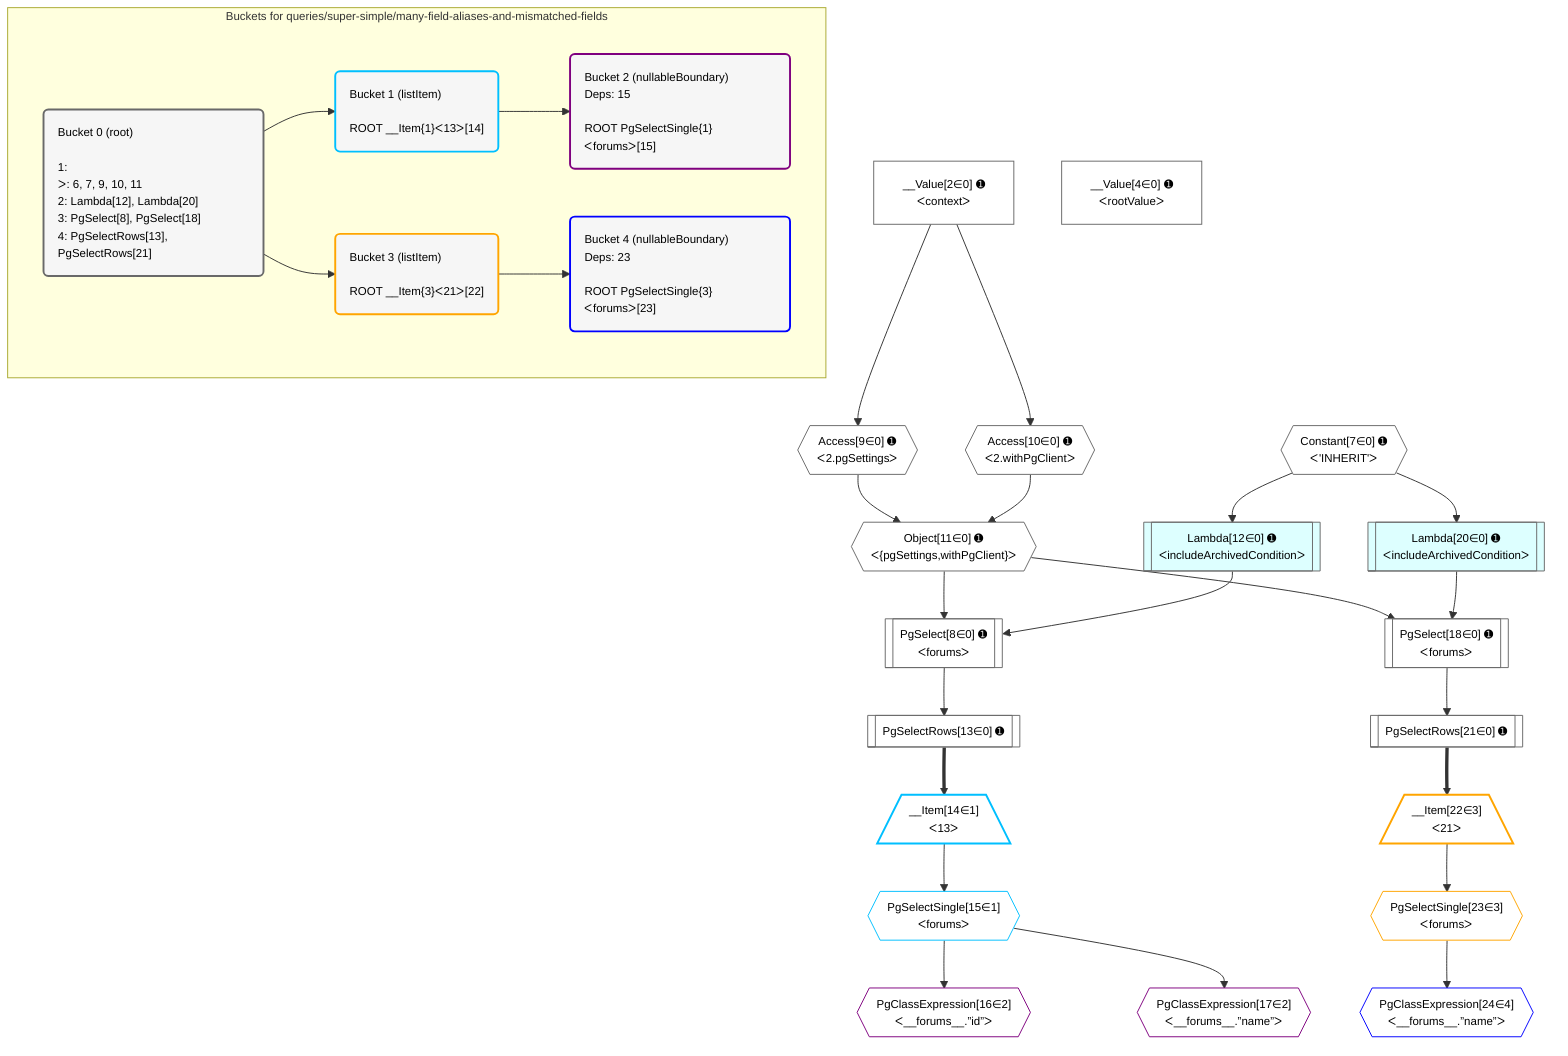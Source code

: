 %%{init: {'themeVariables': { 'fontSize': '12px'}}}%%
graph TD
    classDef path fill:#eee,stroke:#000,color:#000
    classDef plan fill:#fff,stroke-width:1px,color:#000
    classDef itemplan fill:#fff,stroke-width:2px,color:#000
    classDef unbatchedplan fill:#dff,stroke-width:1px,color:#000
    classDef sideeffectplan fill:#fcc,stroke-width:2px,color:#000
    classDef bucket fill:#f6f6f6,color:#000,stroke-width:2px,text-align:left


    %% plan dependencies
    PgSelect8[["PgSelect[8∈0] ➊<br />ᐸforumsᐳ"]]:::plan
    Object11{{"Object[11∈0] ➊<br />ᐸ{pgSettings,withPgClient}ᐳ"}}:::plan
    Lambda12[["Lambda[12∈0] ➊<br />ᐸincludeArchivedConditionᐳ"]]:::unbatchedplan
    Object11 & Lambda12 --> PgSelect8
    PgSelect18[["PgSelect[18∈0] ➊<br />ᐸforumsᐳ"]]:::plan
    Lambda20[["Lambda[20∈0] ➊<br />ᐸincludeArchivedConditionᐳ"]]:::unbatchedplan
    Object11 & Lambda20 --> PgSelect18
    Access9{{"Access[9∈0] ➊<br />ᐸ2.pgSettingsᐳ"}}:::plan
    Access10{{"Access[10∈0] ➊<br />ᐸ2.withPgClientᐳ"}}:::plan
    Access9 & Access10 --> Object11
    __Value2["__Value[2∈0] ➊<br />ᐸcontextᐳ"]:::plan
    __Value2 --> Access9
    __Value2 --> Access10
    Constant7{{"Constant[7∈0] ➊<br />ᐸ'INHERIT'ᐳ"}}:::plan
    Constant7 --> Lambda12
    PgSelectRows13[["PgSelectRows[13∈0] ➊"]]:::plan
    PgSelect8 --> PgSelectRows13
    Constant7 --> Lambda20
    PgSelectRows21[["PgSelectRows[21∈0] ➊"]]:::plan
    PgSelect18 --> PgSelectRows21
    __Value4["__Value[4∈0] ➊<br />ᐸrootValueᐳ"]:::plan
    __Item14[/"__Item[14∈1]<br />ᐸ13ᐳ"\]:::itemplan
    PgSelectRows13 ==> __Item14
    PgSelectSingle15{{"PgSelectSingle[15∈1]<br />ᐸforumsᐳ"}}:::plan
    __Item14 --> PgSelectSingle15
    PgClassExpression16{{"PgClassExpression[16∈2]<br />ᐸ__forums__.”id”ᐳ"}}:::plan
    PgSelectSingle15 --> PgClassExpression16
    PgClassExpression17{{"PgClassExpression[17∈2]<br />ᐸ__forums__.”name”ᐳ"}}:::plan
    PgSelectSingle15 --> PgClassExpression17
    __Item22[/"__Item[22∈3]<br />ᐸ21ᐳ"\]:::itemplan
    PgSelectRows21 ==> __Item22
    PgSelectSingle23{{"PgSelectSingle[23∈3]<br />ᐸforumsᐳ"}}:::plan
    __Item22 --> PgSelectSingle23
    PgClassExpression24{{"PgClassExpression[24∈4]<br />ᐸ__forums__.”name”ᐳ"}}:::plan
    PgSelectSingle23 --> PgClassExpression24

    %% define steps

    subgraph "Buckets for queries/super-simple/many-field-aliases-and-mismatched-fields"
    Bucket0("Bucket 0 (root)<br /><br />1: <br />ᐳ: 6, 7, 9, 10, 11<br />2: Lambda[12], Lambda[20]<br />3: PgSelect[8], PgSelect[18]<br />4: PgSelectRows[13], PgSelectRows[21]"):::bucket
    classDef bucket0 stroke:#696969
    class Bucket0,__Value2,__Value4,Constant7,PgSelect8,Access9,Access10,Object11,Lambda12,PgSelectRows13,PgSelect18,Lambda20,PgSelectRows21 bucket0
    Bucket1("Bucket 1 (listItem)<br /><br />ROOT __Item{1}ᐸ13ᐳ[14]"):::bucket
    classDef bucket1 stroke:#00bfff
    class Bucket1,__Item14,PgSelectSingle15 bucket1
    Bucket2("Bucket 2 (nullableBoundary)<br />Deps: 15<br /><br />ROOT PgSelectSingle{1}ᐸforumsᐳ[15]"):::bucket
    classDef bucket2 stroke:#7f007f
    class Bucket2,PgClassExpression16,PgClassExpression17 bucket2
    Bucket3("Bucket 3 (listItem)<br /><br />ROOT __Item{3}ᐸ21ᐳ[22]"):::bucket
    classDef bucket3 stroke:#ffa500
    class Bucket3,__Item22,PgSelectSingle23 bucket3
    Bucket4("Bucket 4 (nullableBoundary)<br />Deps: 23<br /><br />ROOT PgSelectSingle{3}ᐸforumsᐳ[23]"):::bucket
    classDef bucket4 stroke:#0000ff
    class Bucket4,PgClassExpression24 bucket4
    Bucket0 --> Bucket1 & Bucket3
    Bucket1 --> Bucket2
    Bucket3 --> Bucket4
    end